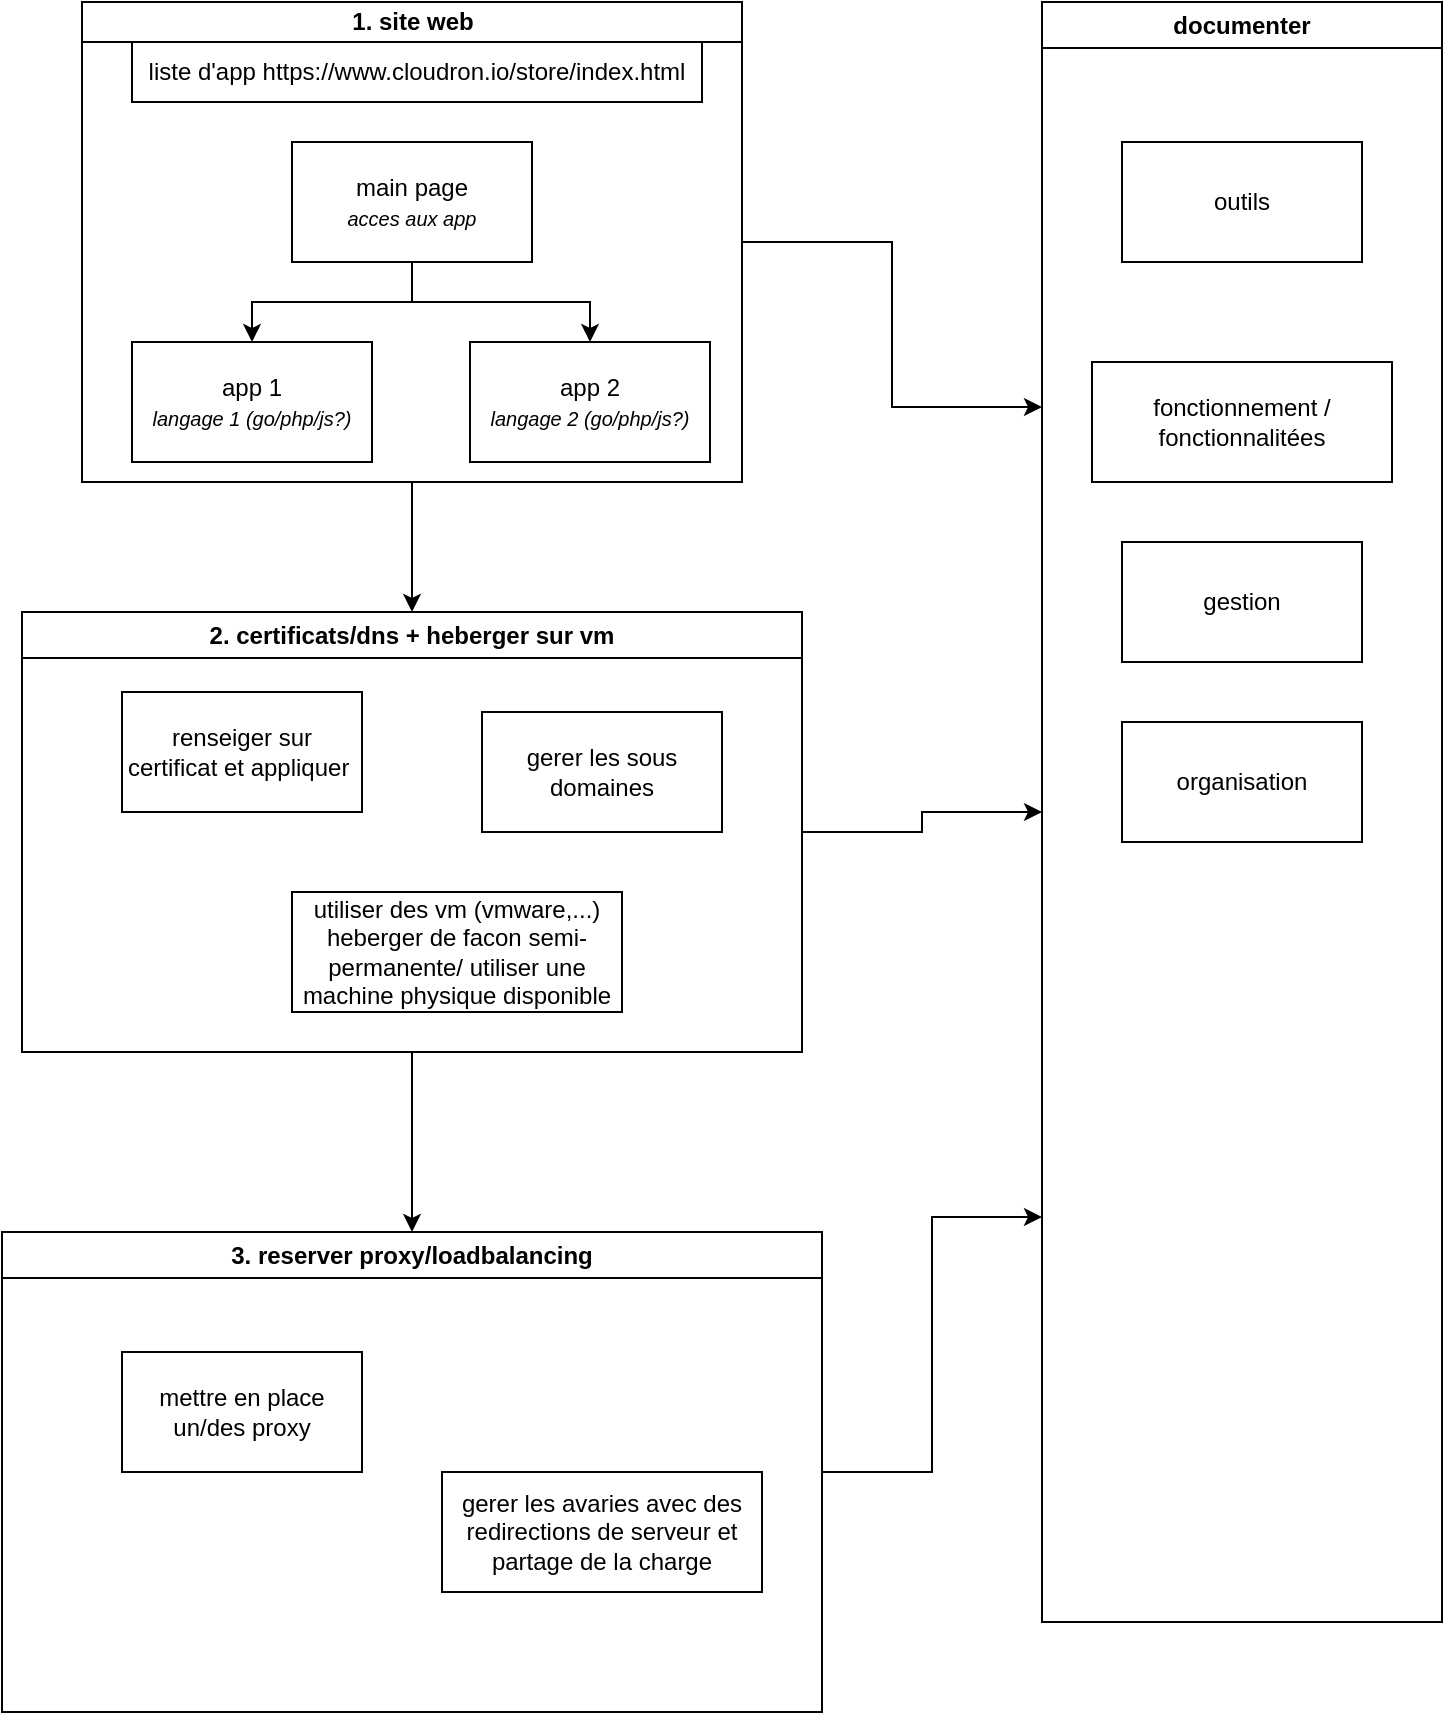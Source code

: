 <mxfile version="23.0.2" type="github">
  <diagram id="prtHgNgQTEPvFCAcTncT" name="Page-1">
    <mxGraphModel dx="1680" dy="814" grid="1" gridSize="10" guides="1" tooltips="1" connect="1" arrows="1" fold="1" page="1" pageScale="1" pageWidth="827" pageHeight="1169" math="0" shadow="0">
      <root>
        <mxCell id="0" />
        <mxCell id="1" parent="0" />
        <mxCell id="wllnhXUUlLf9FEZYVpir-10" style="edgeStyle=orthogonalEdgeStyle;rounded=0;orthogonalLoop=1;jettySize=auto;html=1;exitX=0.5;exitY=1;exitDx=0;exitDy=0;entryX=0.5;entryY=0;entryDx=0;entryDy=0;" edge="1" parent="1" source="dNxyNK7c78bLwvsdeMH5-11" target="wllnhXUUlLf9FEZYVpir-9">
          <mxGeometry relative="1" as="geometry" />
        </mxCell>
        <mxCell id="wllnhXUUlLf9FEZYVpir-21" style="edgeStyle=orthogonalEdgeStyle;rounded=0;orthogonalLoop=1;jettySize=auto;html=1;exitX=1;exitY=0.5;exitDx=0;exitDy=0;entryX=0;entryY=0.25;entryDx=0;entryDy=0;" edge="1" parent="1" source="dNxyNK7c78bLwvsdeMH5-11" target="wllnhXUUlLf9FEZYVpir-19">
          <mxGeometry relative="1" as="geometry">
            <mxPoint x="560" y="245" as="targetPoint" />
          </mxGeometry>
        </mxCell>
        <mxCell id="dNxyNK7c78bLwvsdeMH5-11" value="1. site web" style="swimlane;html=1;startSize=20;horizontal=1;containerType=tree;glass=0;" parent="1" vertex="1">
          <mxGeometry x="100" y="40" width="330" height="240" as="geometry" />
        </mxCell>
        <mxCell id="wllnhXUUlLf9FEZYVpir-4" style="edgeStyle=orthogonalEdgeStyle;rounded=0;orthogonalLoop=1;jettySize=auto;html=1;exitX=0.5;exitY=1;exitDx=0;exitDy=0;entryX=0.5;entryY=0;entryDx=0;entryDy=0;" edge="1" parent="dNxyNK7c78bLwvsdeMH5-11" source="wllnhXUUlLf9FEZYVpir-1" target="wllnhXUUlLf9FEZYVpir-2">
          <mxGeometry relative="1" as="geometry" />
        </mxCell>
        <mxCell id="wllnhXUUlLf9FEZYVpir-5" style="edgeStyle=orthogonalEdgeStyle;rounded=0;orthogonalLoop=1;jettySize=auto;html=1;exitX=0.5;exitY=1;exitDx=0;exitDy=0;entryX=0.5;entryY=0;entryDx=0;entryDy=0;" edge="1" parent="dNxyNK7c78bLwvsdeMH5-11" source="wllnhXUUlLf9FEZYVpir-1" target="wllnhXUUlLf9FEZYVpir-3">
          <mxGeometry relative="1" as="geometry" />
        </mxCell>
        <mxCell id="wllnhXUUlLf9FEZYVpir-1" value="main page&lt;br&gt;&lt;i&gt;&lt;font style=&quot;font-size: 10px;&quot;&gt;acces aux app&lt;/font&gt;&lt;/i&gt;" style="rounded=0;whiteSpace=wrap;html=1;" vertex="1" parent="dNxyNK7c78bLwvsdeMH5-11">
          <mxGeometry x="105" y="70" width="120" height="60" as="geometry" />
        </mxCell>
        <mxCell id="wllnhXUUlLf9FEZYVpir-2" value="app 1&lt;br&gt;&lt;i&gt;&lt;font style=&quot;font-size: 10px;&quot;&gt;langage 1 (go/php/js?)&lt;/font&gt;&lt;/i&gt;" style="rounded=0;whiteSpace=wrap;html=1;" vertex="1" parent="dNxyNK7c78bLwvsdeMH5-11">
          <mxGeometry x="25" y="170" width="120" height="60" as="geometry" />
        </mxCell>
        <mxCell id="wllnhXUUlLf9FEZYVpir-3" value="app 2&lt;br&gt;&lt;i&gt;&lt;font style=&quot;font-size: 10px;&quot;&gt;langage 2 (go/php/js?)&lt;/font&gt;&lt;/i&gt;" style="rounded=0;whiteSpace=wrap;html=1;" vertex="1" parent="dNxyNK7c78bLwvsdeMH5-11">
          <mxGeometry x="194" y="170" width="120" height="60" as="geometry" />
        </mxCell>
        <mxCell id="wllnhXUUlLf9FEZYVpir-29" value="liste d&#39;app https://www.cloudron.io/store/index.html" style="rounded=0;whiteSpace=wrap;html=1;" vertex="1" parent="dNxyNK7c78bLwvsdeMH5-11">
          <mxGeometry x="25" y="20" width="285" height="30" as="geometry" />
        </mxCell>
        <mxCell id="wllnhXUUlLf9FEZYVpir-17" style="edgeStyle=orthogonalEdgeStyle;rounded=0;orthogonalLoop=1;jettySize=auto;html=1;exitX=0.5;exitY=1;exitDx=0;exitDy=0;entryX=0.5;entryY=0;entryDx=0;entryDy=0;" edge="1" parent="1" source="wllnhXUUlLf9FEZYVpir-9" target="wllnhXUUlLf9FEZYVpir-14">
          <mxGeometry relative="1" as="geometry" />
        </mxCell>
        <mxCell id="wllnhXUUlLf9FEZYVpir-22" style="edgeStyle=orthogonalEdgeStyle;rounded=0;orthogonalLoop=1;jettySize=auto;html=1;exitX=1;exitY=0.5;exitDx=0;exitDy=0;entryX=0;entryY=0.5;entryDx=0;entryDy=0;" edge="1" parent="1" source="wllnhXUUlLf9FEZYVpir-9" target="wllnhXUUlLf9FEZYVpir-19">
          <mxGeometry relative="1" as="geometry" />
        </mxCell>
        <mxCell id="wllnhXUUlLf9FEZYVpir-9" value="2. certificats/dns + heberger sur vm" style="swimlane;whiteSpace=wrap;html=1;" vertex="1" parent="1">
          <mxGeometry x="70" y="345" width="390" height="220" as="geometry" />
        </mxCell>
        <mxCell id="wllnhXUUlLf9FEZYVpir-11" value="renseiger sur certificat et appliquer&amp;nbsp;" style="rounded=0;whiteSpace=wrap;html=1;" vertex="1" parent="wllnhXUUlLf9FEZYVpir-9">
          <mxGeometry x="50" y="40" width="120" height="60" as="geometry" />
        </mxCell>
        <mxCell id="wllnhXUUlLf9FEZYVpir-12" value="gerer les sous domaines" style="rounded=0;whiteSpace=wrap;html=1;" vertex="1" parent="wllnhXUUlLf9FEZYVpir-9">
          <mxGeometry x="230" y="50" width="120" height="60" as="geometry" />
        </mxCell>
        <mxCell id="wllnhXUUlLf9FEZYVpir-13" value="utiliser des vm (vmware,...)&lt;br&gt;heberger de facon semi-permanente/ utiliser une machine physique disponible" style="rounded=0;whiteSpace=wrap;html=1;" vertex="1" parent="wllnhXUUlLf9FEZYVpir-9">
          <mxGeometry x="135" y="140" width="165" height="60" as="geometry" />
        </mxCell>
        <mxCell id="wllnhXUUlLf9FEZYVpir-23" style="edgeStyle=orthogonalEdgeStyle;rounded=0;orthogonalLoop=1;jettySize=auto;html=1;exitX=1;exitY=0.5;exitDx=0;exitDy=0;entryX=0;entryY=0.75;entryDx=0;entryDy=0;" edge="1" parent="1" source="wllnhXUUlLf9FEZYVpir-14" target="wllnhXUUlLf9FEZYVpir-19">
          <mxGeometry relative="1" as="geometry" />
        </mxCell>
        <mxCell id="wllnhXUUlLf9FEZYVpir-14" value="3. reserver proxy/loadbalancing" style="swimlane;whiteSpace=wrap;html=1;" vertex="1" parent="1">
          <mxGeometry x="60" y="655" width="410" height="240" as="geometry" />
        </mxCell>
        <mxCell id="wllnhXUUlLf9FEZYVpir-16" value="gerer les avaries avec des redirections de serveur et partage de la charge" style="rounded=0;whiteSpace=wrap;html=1;" vertex="1" parent="wllnhXUUlLf9FEZYVpir-14">
          <mxGeometry x="220" y="120" width="160" height="60" as="geometry" />
        </mxCell>
        <mxCell id="wllnhXUUlLf9FEZYVpir-18" value="mettre en place un/des proxy" style="rounded=0;whiteSpace=wrap;html=1;" vertex="1" parent="wllnhXUUlLf9FEZYVpir-14">
          <mxGeometry x="60" y="60" width="120" height="60" as="geometry" />
        </mxCell>
        <mxCell id="wllnhXUUlLf9FEZYVpir-19" value="documenter" style="swimlane;whiteSpace=wrap;html=1;" vertex="1" parent="1">
          <mxGeometry x="580" y="40" width="200" height="810" as="geometry" />
        </mxCell>
        <mxCell id="wllnhXUUlLf9FEZYVpir-24" value="outils" style="rounded=0;whiteSpace=wrap;html=1;" vertex="1" parent="wllnhXUUlLf9FEZYVpir-19">
          <mxGeometry x="40" y="70" width="120" height="60" as="geometry" />
        </mxCell>
        <mxCell id="wllnhXUUlLf9FEZYVpir-25" value="fonctionnement / fonctionnalitées" style="rounded=0;whiteSpace=wrap;html=1;" vertex="1" parent="wllnhXUUlLf9FEZYVpir-19">
          <mxGeometry x="25" y="180" width="150" height="60" as="geometry" />
        </mxCell>
        <mxCell id="wllnhXUUlLf9FEZYVpir-26" value="gestion" style="rounded=0;whiteSpace=wrap;html=1;" vertex="1" parent="wllnhXUUlLf9FEZYVpir-19">
          <mxGeometry x="40" y="270" width="120" height="60" as="geometry" />
        </mxCell>
        <mxCell id="wllnhXUUlLf9FEZYVpir-27" value="organisation" style="rounded=0;whiteSpace=wrap;html=1;" vertex="1" parent="wllnhXUUlLf9FEZYVpir-19">
          <mxGeometry x="40" y="360" width="120" height="60" as="geometry" />
        </mxCell>
      </root>
    </mxGraphModel>
  </diagram>
</mxfile>
